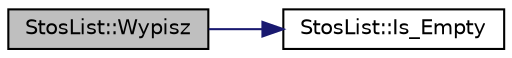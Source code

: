digraph G
{
  edge [fontname="Helvetica",fontsize="10",labelfontname="Helvetica",labelfontsize="10"];
  node [fontname="Helvetica",fontsize="10",shape=record];
  rankdir="LR";
  Node1 [label="StosList::Wypisz",height=0.2,width=0.4,color="black", fillcolor="grey75", style="filled" fontcolor="black"];
  Node1 -> Node2 [color="midnightblue",fontsize="10",style="solid",fontname="Helvetica"];
  Node2 [label="StosList::Is_Empty",height=0.2,width=0.4,color="black", fillcolor="white", style="filled",URL="$class_stos_list.html#a2bc2dddfde811f207231d14309982d93",tooltip="Sprawdzanie czy stos jest pusty."];
}
